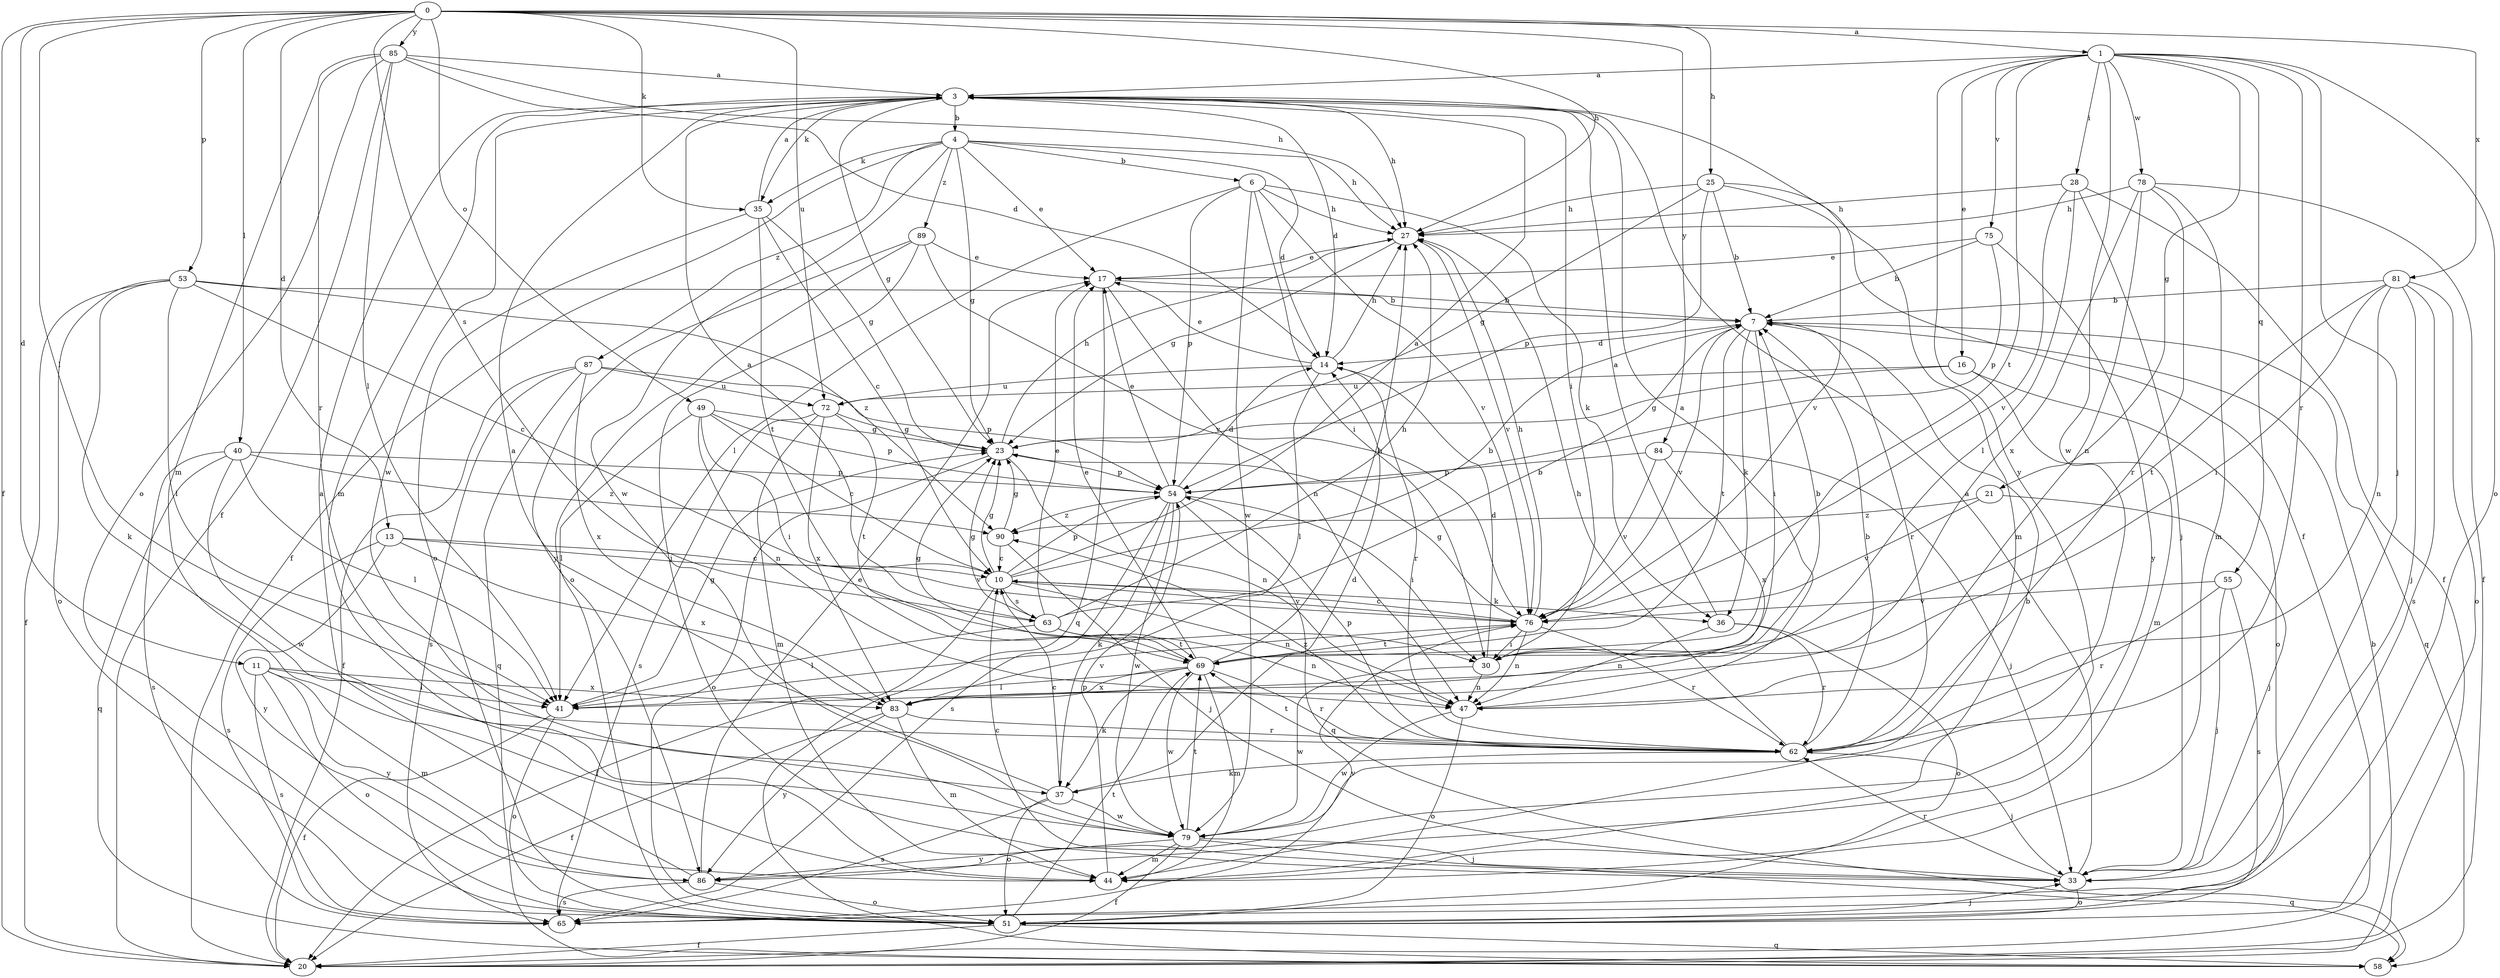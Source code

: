 strict digraph  {
0;
1;
3;
4;
6;
7;
10;
11;
13;
14;
16;
17;
20;
21;
23;
25;
27;
28;
30;
33;
35;
36;
37;
40;
41;
44;
47;
49;
51;
53;
54;
55;
58;
62;
63;
65;
69;
72;
75;
76;
78;
79;
81;
83;
84;
85;
86;
87;
89;
90;
0 -> 1  [label=a];
0 -> 11  [label=d];
0 -> 13  [label=d];
0 -> 20  [label=f];
0 -> 25  [label=h];
0 -> 27  [label=h];
0 -> 35  [label=k];
0 -> 40  [label=l];
0 -> 41  [label=l];
0 -> 49  [label=o];
0 -> 53  [label=p];
0 -> 63  [label=s];
0 -> 72  [label=u];
0 -> 81  [label=x];
0 -> 84  [label=y];
0 -> 85  [label=y];
1 -> 3  [label=a];
1 -> 16  [label=e];
1 -> 21  [label=g];
1 -> 28  [label=i];
1 -> 33  [label=j];
1 -> 51  [label=o];
1 -> 55  [label=q];
1 -> 62  [label=r];
1 -> 69  [label=t];
1 -> 75  [label=v];
1 -> 78  [label=w];
1 -> 79  [label=w];
1 -> 86  [label=y];
3 -> 4  [label=b];
3 -> 14  [label=d];
3 -> 20  [label=f];
3 -> 23  [label=g];
3 -> 27  [label=h];
3 -> 30  [label=i];
3 -> 35  [label=k];
3 -> 44  [label=m];
3 -> 79  [label=w];
4 -> 6  [label=b];
4 -> 14  [label=d];
4 -> 17  [label=e];
4 -> 20  [label=f];
4 -> 23  [label=g];
4 -> 27  [label=h];
4 -> 35  [label=k];
4 -> 79  [label=w];
4 -> 87  [label=z];
4 -> 89  [label=z];
6 -> 27  [label=h];
6 -> 30  [label=i];
6 -> 36  [label=k];
6 -> 41  [label=l];
6 -> 54  [label=p];
6 -> 76  [label=v];
6 -> 79  [label=w];
7 -> 14  [label=d];
7 -> 30  [label=i];
7 -> 36  [label=k];
7 -> 58  [label=q];
7 -> 62  [label=r];
7 -> 69  [label=t];
7 -> 76  [label=v];
10 -> 3  [label=a];
10 -> 7  [label=b];
10 -> 20  [label=f];
10 -> 23  [label=g];
10 -> 36  [label=k];
10 -> 47  [label=n];
10 -> 54  [label=p];
10 -> 63  [label=s];
10 -> 76  [label=v];
11 -> 41  [label=l];
11 -> 44  [label=m];
11 -> 51  [label=o];
11 -> 65  [label=s];
11 -> 83  [label=x];
11 -> 86  [label=y];
13 -> 10  [label=c];
13 -> 65  [label=s];
13 -> 76  [label=v];
13 -> 83  [label=x];
13 -> 86  [label=y];
14 -> 17  [label=e];
14 -> 27  [label=h];
14 -> 41  [label=l];
14 -> 62  [label=r];
14 -> 72  [label=u];
16 -> 23  [label=g];
16 -> 44  [label=m];
16 -> 51  [label=o];
16 -> 72  [label=u];
17 -> 7  [label=b];
17 -> 47  [label=n];
17 -> 58  [label=q];
20 -> 7  [label=b];
21 -> 33  [label=j];
21 -> 76  [label=v];
21 -> 90  [label=z];
23 -> 27  [label=h];
23 -> 47  [label=n];
23 -> 51  [label=o];
23 -> 54  [label=p];
25 -> 7  [label=b];
25 -> 23  [label=g];
25 -> 27  [label=h];
25 -> 44  [label=m];
25 -> 54  [label=p];
25 -> 76  [label=v];
27 -> 17  [label=e];
27 -> 23  [label=g];
27 -> 76  [label=v];
28 -> 20  [label=f];
28 -> 27  [label=h];
28 -> 33  [label=j];
28 -> 41  [label=l];
28 -> 76  [label=v];
30 -> 7  [label=b];
30 -> 14  [label=d];
30 -> 47  [label=n];
30 -> 79  [label=w];
33 -> 3  [label=a];
33 -> 10  [label=c];
33 -> 51  [label=o];
33 -> 62  [label=r];
35 -> 3  [label=a];
35 -> 10  [label=c];
35 -> 23  [label=g];
35 -> 51  [label=o];
35 -> 69  [label=t];
36 -> 3  [label=a];
36 -> 47  [label=n];
36 -> 51  [label=o];
36 -> 62  [label=r];
37 -> 3  [label=a];
37 -> 10  [label=c];
37 -> 14  [label=d];
37 -> 51  [label=o];
37 -> 65  [label=s];
37 -> 79  [label=w];
40 -> 41  [label=l];
40 -> 54  [label=p];
40 -> 58  [label=q];
40 -> 65  [label=s];
40 -> 79  [label=w];
40 -> 90  [label=z];
41 -> 20  [label=f];
41 -> 23  [label=g];
41 -> 51  [label=o];
44 -> 7  [label=b];
44 -> 54  [label=p];
47 -> 3  [label=a];
47 -> 51  [label=o];
47 -> 79  [label=w];
49 -> 10  [label=c];
49 -> 23  [label=g];
49 -> 30  [label=i];
49 -> 41  [label=l];
49 -> 47  [label=n];
49 -> 54  [label=p];
51 -> 20  [label=f];
51 -> 33  [label=j];
51 -> 58  [label=q];
51 -> 69  [label=t];
53 -> 7  [label=b];
53 -> 10  [label=c];
53 -> 20  [label=f];
53 -> 37  [label=k];
53 -> 41  [label=l];
53 -> 51  [label=o];
53 -> 90  [label=z];
54 -> 14  [label=d];
54 -> 17  [label=e];
54 -> 30  [label=i];
54 -> 37  [label=k];
54 -> 58  [label=q];
54 -> 65  [label=s];
54 -> 79  [label=w];
54 -> 90  [label=z];
55 -> 33  [label=j];
55 -> 62  [label=r];
55 -> 65  [label=s];
55 -> 76  [label=v];
62 -> 7  [label=b];
62 -> 27  [label=h];
62 -> 33  [label=j];
62 -> 37  [label=k];
62 -> 54  [label=p];
62 -> 69  [label=t];
62 -> 90  [label=z];
63 -> 3  [label=a];
63 -> 7  [label=b];
63 -> 17  [label=e];
63 -> 23  [label=g];
63 -> 27  [label=h];
63 -> 41  [label=l];
63 -> 47  [label=n];
63 -> 69  [label=t];
65 -> 76  [label=v];
69 -> 17  [label=e];
69 -> 23  [label=g];
69 -> 27  [label=h];
69 -> 37  [label=k];
69 -> 41  [label=l];
69 -> 44  [label=m];
69 -> 62  [label=r];
69 -> 79  [label=w];
69 -> 83  [label=x];
72 -> 23  [label=g];
72 -> 44  [label=m];
72 -> 65  [label=s];
72 -> 69  [label=t];
72 -> 83  [label=x];
75 -> 7  [label=b];
75 -> 17  [label=e];
75 -> 54  [label=p];
75 -> 86  [label=y];
76 -> 10  [label=c];
76 -> 23  [label=g];
76 -> 27  [label=h];
76 -> 30  [label=i];
76 -> 47  [label=n];
76 -> 62  [label=r];
76 -> 69  [label=t];
78 -> 20  [label=f];
78 -> 27  [label=h];
78 -> 44  [label=m];
78 -> 47  [label=n];
78 -> 62  [label=r];
78 -> 83  [label=x];
79 -> 20  [label=f];
79 -> 33  [label=j];
79 -> 44  [label=m];
79 -> 58  [label=q];
79 -> 69  [label=t];
79 -> 86  [label=y];
81 -> 7  [label=b];
81 -> 30  [label=i];
81 -> 33  [label=j];
81 -> 47  [label=n];
81 -> 51  [label=o];
81 -> 65  [label=s];
81 -> 69  [label=t];
83 -> 20  [label=f];
83 -> 44  [label=m];
83 -> 62  [label=r];
83 -> 76  [label=v];
83 -> 86  [label=y];
84 -> 33  [label=j];
84 -> 54  [label=p];
84 -> 76  [label=v];
84 -> 83  [label=x];
85 -> 3  [label=a];
85 -> 14  [label=d];
85 -> 20  [label=f];
85 -> 27  [label=h];
85 -> 41  [label=l];
85 -> 44  [label=m];
85 -> 51  [label=o];
85 -> 62  [label=r];
86 -> 3  [label=a];
86 -> 17  [label=e];
86 -> 51  [label=o];
86 -> 65  [label=s];
87 -> 20  [label=f];
87 -> 54  [label=p];
87 -> 58  [label=q];
87 -> 65  [label=s];
87 -> 72  [label=u];
87 -> 83  [label=x];
89 -> 17  [label=e];
89 -> 33  [label=j];
89 -> 51  [label=o];
89 -> 76  [label=v];
89 -> 86  [label=y];
90 -> 10  [label=c];
90 -> 23  [label=g];
90 -> 33  [label=j];
}
